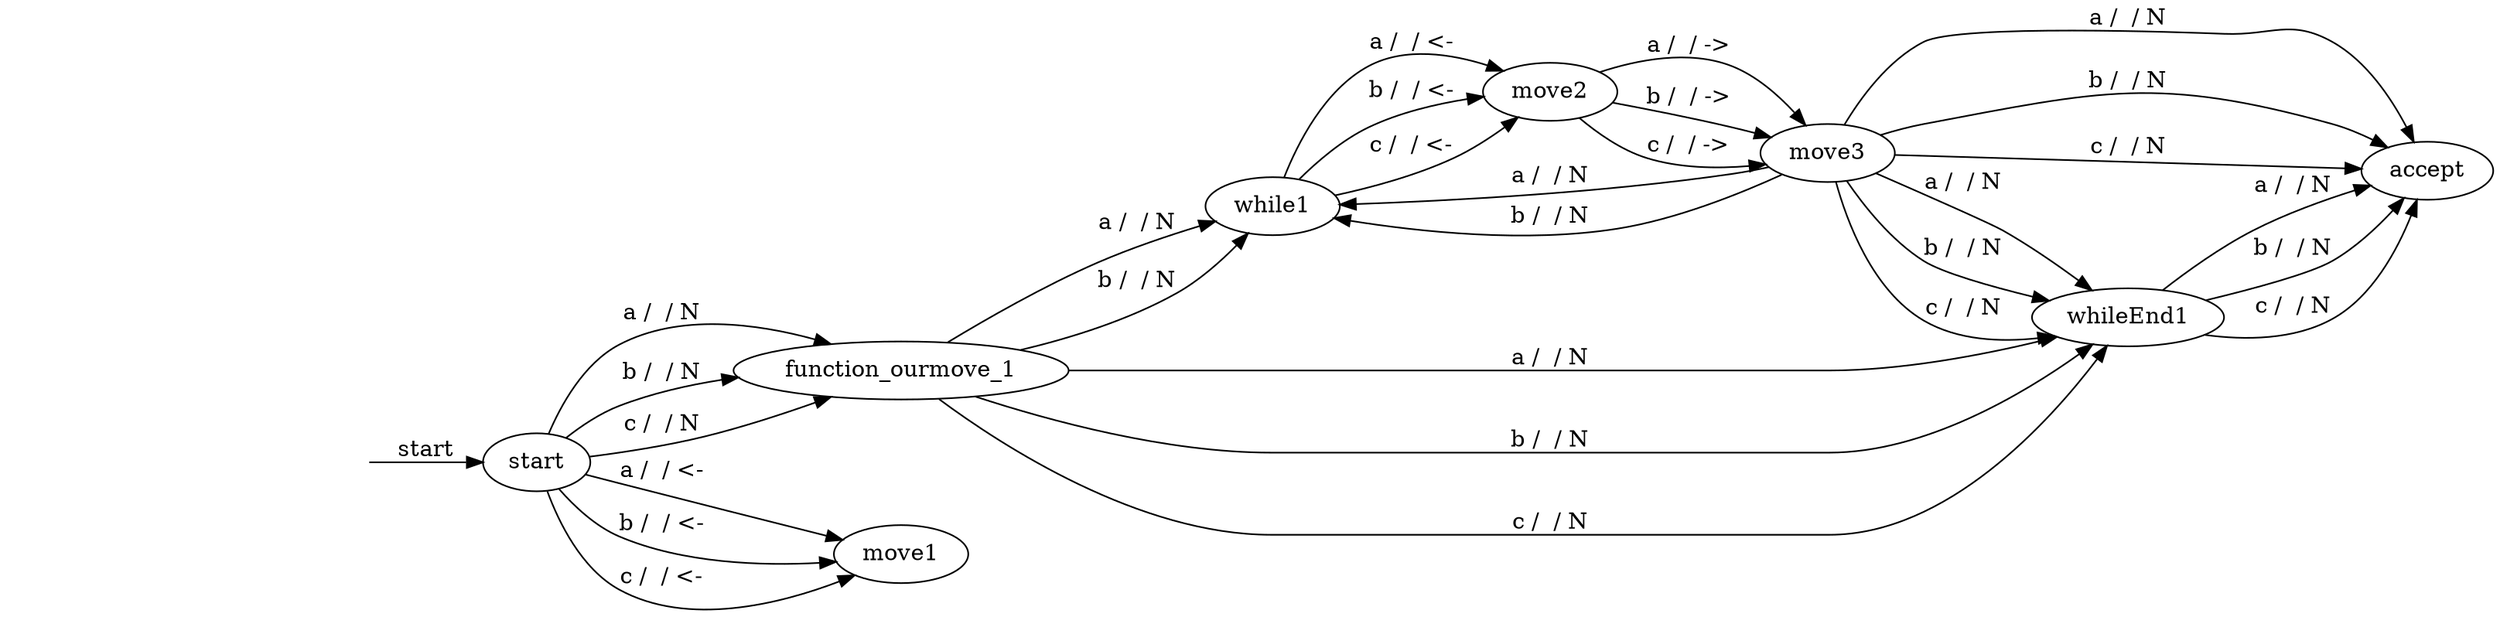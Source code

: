 digraph tm {
rankdir="LR";
HIDDENSTARTSTATE [color=white, fontcolor=white];
HIDDENSTARTSTATE -> start [label="start"];
start -> function_ourmove_1 [label="a /  / N"];
start -> function_ourmove_1 [label="b /  / N"];
start -> function_ourmove_1 [label="c /  / N"];
start -> move1 [label="a /  / <-"];
start -> move1 [label="b /  / <-"];
start -> move1 [label="c /  / <-"];
while1 -> move2 [label="a /  / <-"];
while1 -> move2 [label="b /  / <-"];
while1 -> move2 [label="c /  / <-"];
move2 -> move3 [label="a /  / ->"];
move2 -> move3 [label="b /  / ->"];
move2 -> move3 [label="c /  / ->"];
move3 -> accept [label="a /  / N"];
move3 -> accept [label="b /  / N"];
move3 -> accept [label="c /  / N"];
function_ourmove_1 -> while1 [label="a /  / N"];
move3 -> while1 [label="a /  / N"];
function_ourmove_1 -> while1 [label="b /  / N"];
move3 -> while1 [label="b /  / N"];
function_ourmove_1 -> whileEnd1 [label="a /  / N"];
move3 -> whileEnd1 [label="a /  / N"];
function_ourmove_1 -> whileEnd1 [label="b /  / N"];
move3 -> whileEnd1 [label="b /  / N"];
function_ourmove_1 -> whileEnd1 [label="c /  / N"];
move3 -> whileEnd1 [label="c /  / N"];
whileEnd1 -> accept [label="a /  / N"];
whileEnd1 -> accept [label="b /  / N"];
whileEnd1 -> accept [label="c /  / N"];
}